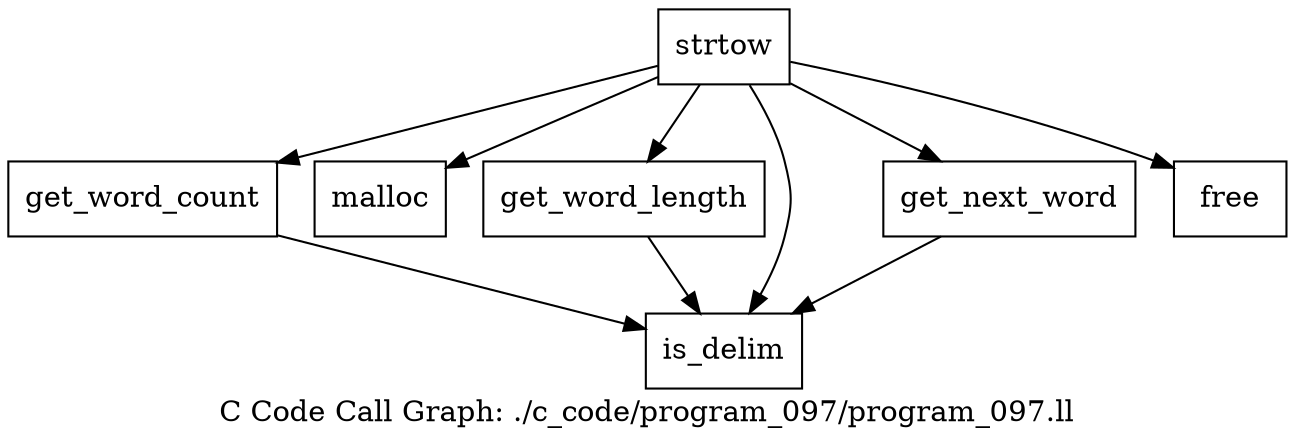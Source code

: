 digraph "C Code Call Graph: ./c_code/program_097/program_097.ll" {
	label="C Code Call Graph: ./c_code/program_097/program_097.ll";

	Node0x55dadfd77650 [shape=record,label="{strtow}"];
	Node0x55dadfd77650 -> Node0x55dadfd7c150;
	Node0x55dadfd77650 -> Node0x55dadfd7c610;
	Node0x55dadfd77650 -> Node0x55dadfd7c690;
	Node0x55dadfd77650 -> Node0x55dadfd7c7c0;
	Node0x55dadfd77650 -> Node0x55dadfd7c840;
	Node0x55dadfd77650 -> Node0x55dadfd7ca10;
	Node0x55dadfd7c150 [shape=record,label="{get_word_count}"];
	Node0x55dadfd7c150 -> Node0x55dadfd7c7c0;
	Node0x55dadfd7c610 [shape=record,label="{malloc}"];
	Node0x55dadfd7c690 [shape=record,label="{get_word_length}"];
	Node0x55dadfd7c690 -> Node0x55dadfd7c7c0;
	Node0x55dadfd7c7c0 [shape=record,label="{is_delim}"];
	Node0x55dadfd7c840 [shape=record,label="{get_next_word}"];
	Node0x55dadfd7c840 -> Node0x55dadfd7c7c0;
	Node0x55dadfd7ca10 [shape=record,label="{free}"];
}
